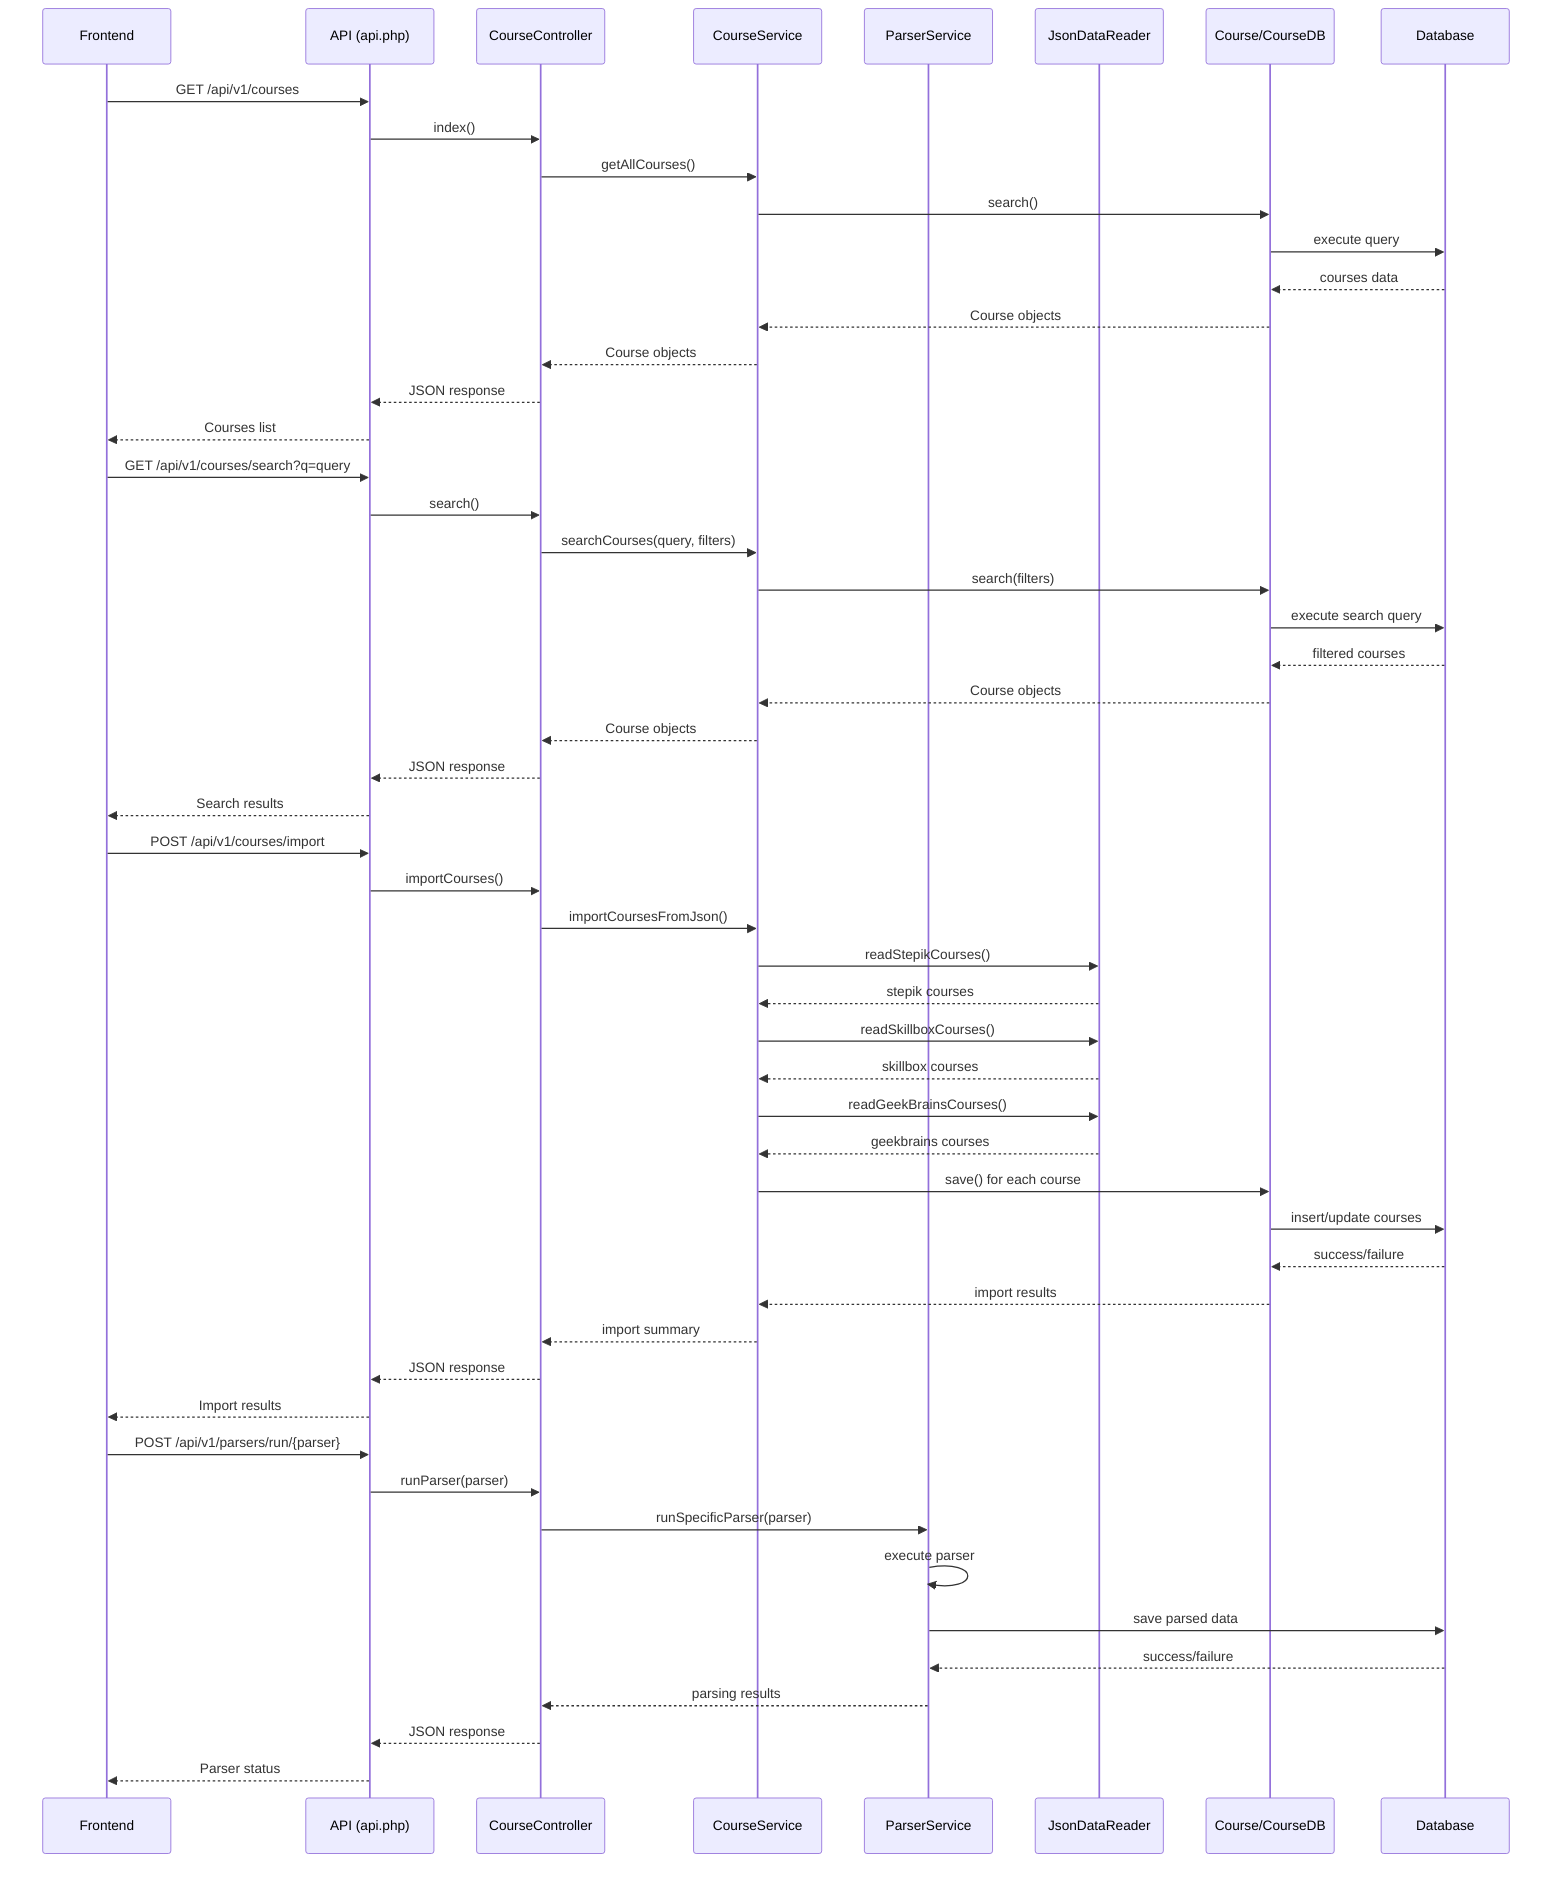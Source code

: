 sequenceDiagram
    participant Frontend
    participant API as API (api.php)
    participant CC as CourseController
    participant CS as CourseService
    participant PS as ParserService
    participant JDR as JsonDataReader
    participant Course as Course/CourseDB
    participant DB as Database

    %% Получение списка курсов
    Frontend->>API: GET /api/v1/courses
    API->>CC: index()
    CC->>CS: getAllCourses()
    CS->>Course: search()
    Course->>DB: execute query
    DB-->>Course: courses data
    Course-->>CS: Course objects
    CS-->>CC: Course objects
    CC-->>API: JSON response
    API-->>Frontend: Courses list

    %% Поиск курсов
    Frontend->>API: GET /api/v1/courses/search?q=query
    API->>CC: search()
    CC->>CS: searchCourses(query, filters)
    CS->>Course: search(filters)
    Course->>DB: execute search query
    DB-->>Course: filtered courses
    Course-->>CS: Course objects
    CS-->>CC: Course objects
    CC-->>API: JSON response
    API-->>Frontend: Search results

    %% Импорт курсов
    Frontend->>API: POST /api/v1/courses/import
    API->>CC: importCourses()
    CC->>CS: importCoursesFromJson()
    CS->>JDR: readStepikCourses()
    JDR-->>CS: stepik courses
    CS->>JDR: readSkillboxCourses()
    JDR-->>CS: skillbox courses
    CS->>JDR: readGeekBrainsCourses()
    JDR-->>CS: geekbrains courses
    CS->>Course: save() for each course
    Course->>DB: insert/update courses
    DB-->>Course: success/failure
    Course-->>CS: import results
    CS-->>CC: import summary
    CC-->>API: JSON response
    API-->>Frontend: Import results

    %% Запуск парсеров
    Frontend->>API: POST /api/v1/parsers/run/{parser}
    API->>CC: runParser(parser)
    CC->>PS: runSpecificParser(parser)
    PS->>PS: execute parser
    PS->>DB: save parsed data
    DB-->>PS: success/failure
    PS-->>CC: parsing results
    CC-->>API: JSON response
    API-->>Frontend: Parser status